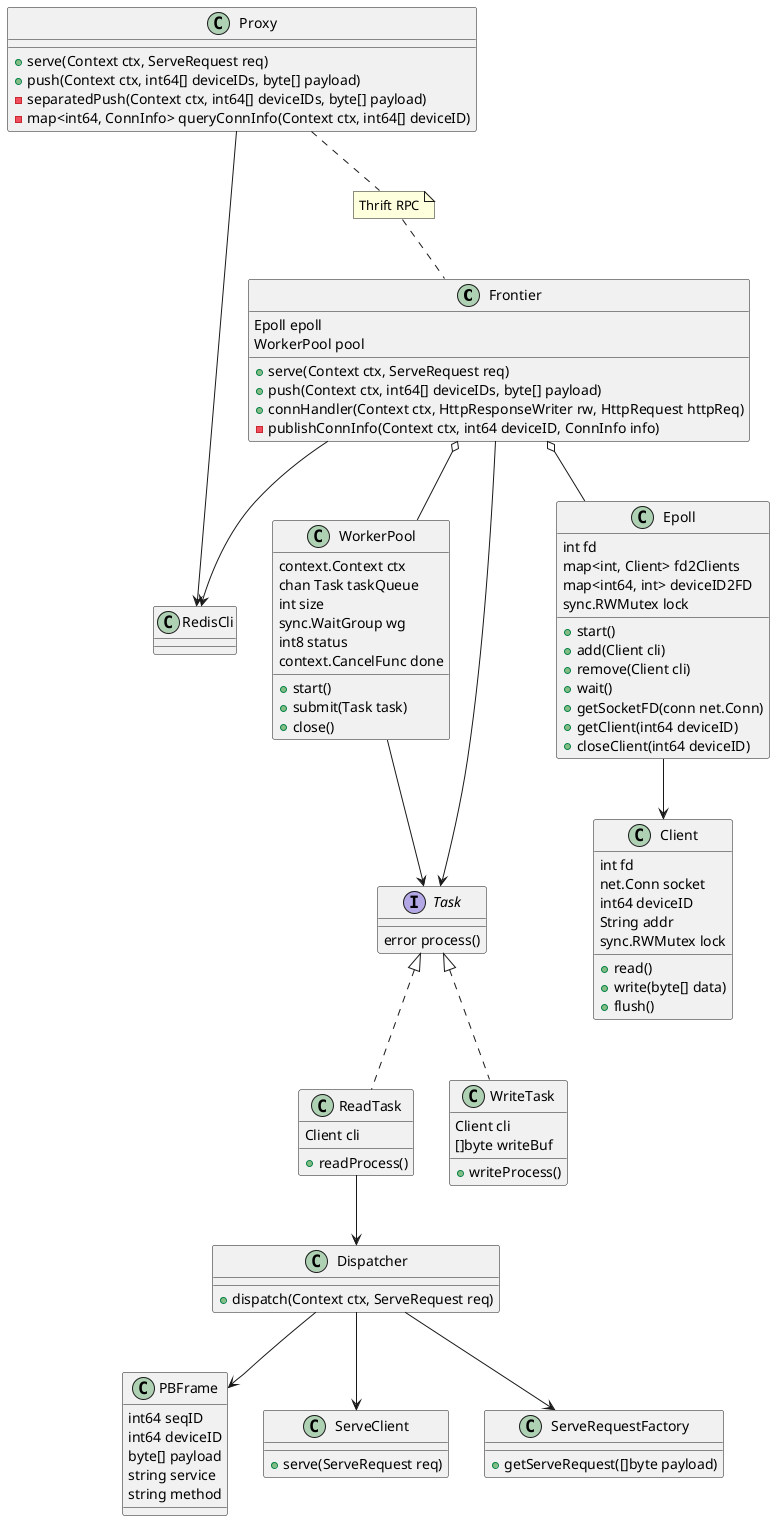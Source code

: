 @startuml

/'
    架构：
        上行流量：
            epoll（一个或多个，具体视业务情况而定）IO多路复用监听客户端套接字，之后的数据处理过程通过生产者消费者队列完成；
        下行流量：
            使用线程池，之后
                1. 每个 socket 加一个写锁，防止写数据混乱
                2. 每个客户端 socket 开一个 goroutine 负责具体的写操作，for+select 阻塞，通过 send_channel 来实现顺序写 //好像没啥必要
        注：
            websocket服务是有状态服务，推送时需要将推送流量转发到对应的实例上，需要设置一个Proxy实现流量的分发
'/

class Frontier {
    Epoll epoll
    WorkerPool pool

    + serve(Context ctx, ServeRequest req)
    + push(Context ctx, int64[] deviceIDs, byte[] payload)
    + connHandler(Context ctx, HttpResponseWriter rw, HttpRequest httpReq)
    - publishConnInfo(Context ctx, int64 deviceID, ConnInfo info)
}

Frontier o-- WorkerPool
Frontier o-- Epoll
Frontier --> Task
Frontier --> RedisCli

class PBFrame {
    int64 seqID
    int64 deviceID
    byte[] payload
    string service
    string method
}

class WorkerPool {
	context.Context ctx
	chan Task taskQueue
	int size
	sync.WaitGroup wg
	int8 status
	context.CancelFunc done

	+ start()
	+ submit(Task task)
	+ close()
}

WorkerPool --> Task

interface Task {
    error process()
}

class ReadTask implements Task {
    Client cli
    + readProcess()
}

ReadTask --> Dispatcher

class WriteTask implements Task {
    Client cli
    []byte writeBuf
    + writeProcess()
}

class Epoll {
    int fd
    map<int, Client> fd2Clients
    map<int64, int> deviceID2FD
    sync.RWMutex lock

    + start()
    + add(Client cli)
    + remove(Client cli)
    + wait()
    + getSocketFD(conn net.Conn)
    + getClient(int64 deviceID)
    + closeClient(int64 deviceID)
}

Epoll --> Client

class Client {
    int fd
    net.Conn socket
    int64 deviceID
    String addr
    sync.RWMutex lock

    + read()
    + write(byte[] data)
    + flush()
}

class Dispatcher {
    + dispatch(Context ctx, ServeRequest req)
}

class ServeClient {
    + serve(ServeRequest req)
}

class ServeRequestFactory {
    + getServeRequest([]byte payload)
}

Dispatcher --> ServeClient
Dispatcher --> ServeRequestFactory
Dispatcher --> PBFrame

class Proxy {
    + serve(Context ctx, ServeRequest req)
    + push(Context ctx, int64[] deviceIDs, byte[] payload)
    - separatedPush(Context ctx, int64[] deviceIDs, byte[] payload)
    - map<int64, ConnInfo> queryConnInfo(Context ctx, int64[] deviceID)
}

note "Thrift RPC" as n1
Proxy ..n1
n1.. Frontier

Proxy --> RedisCli

class RedisCli {}

@enduml